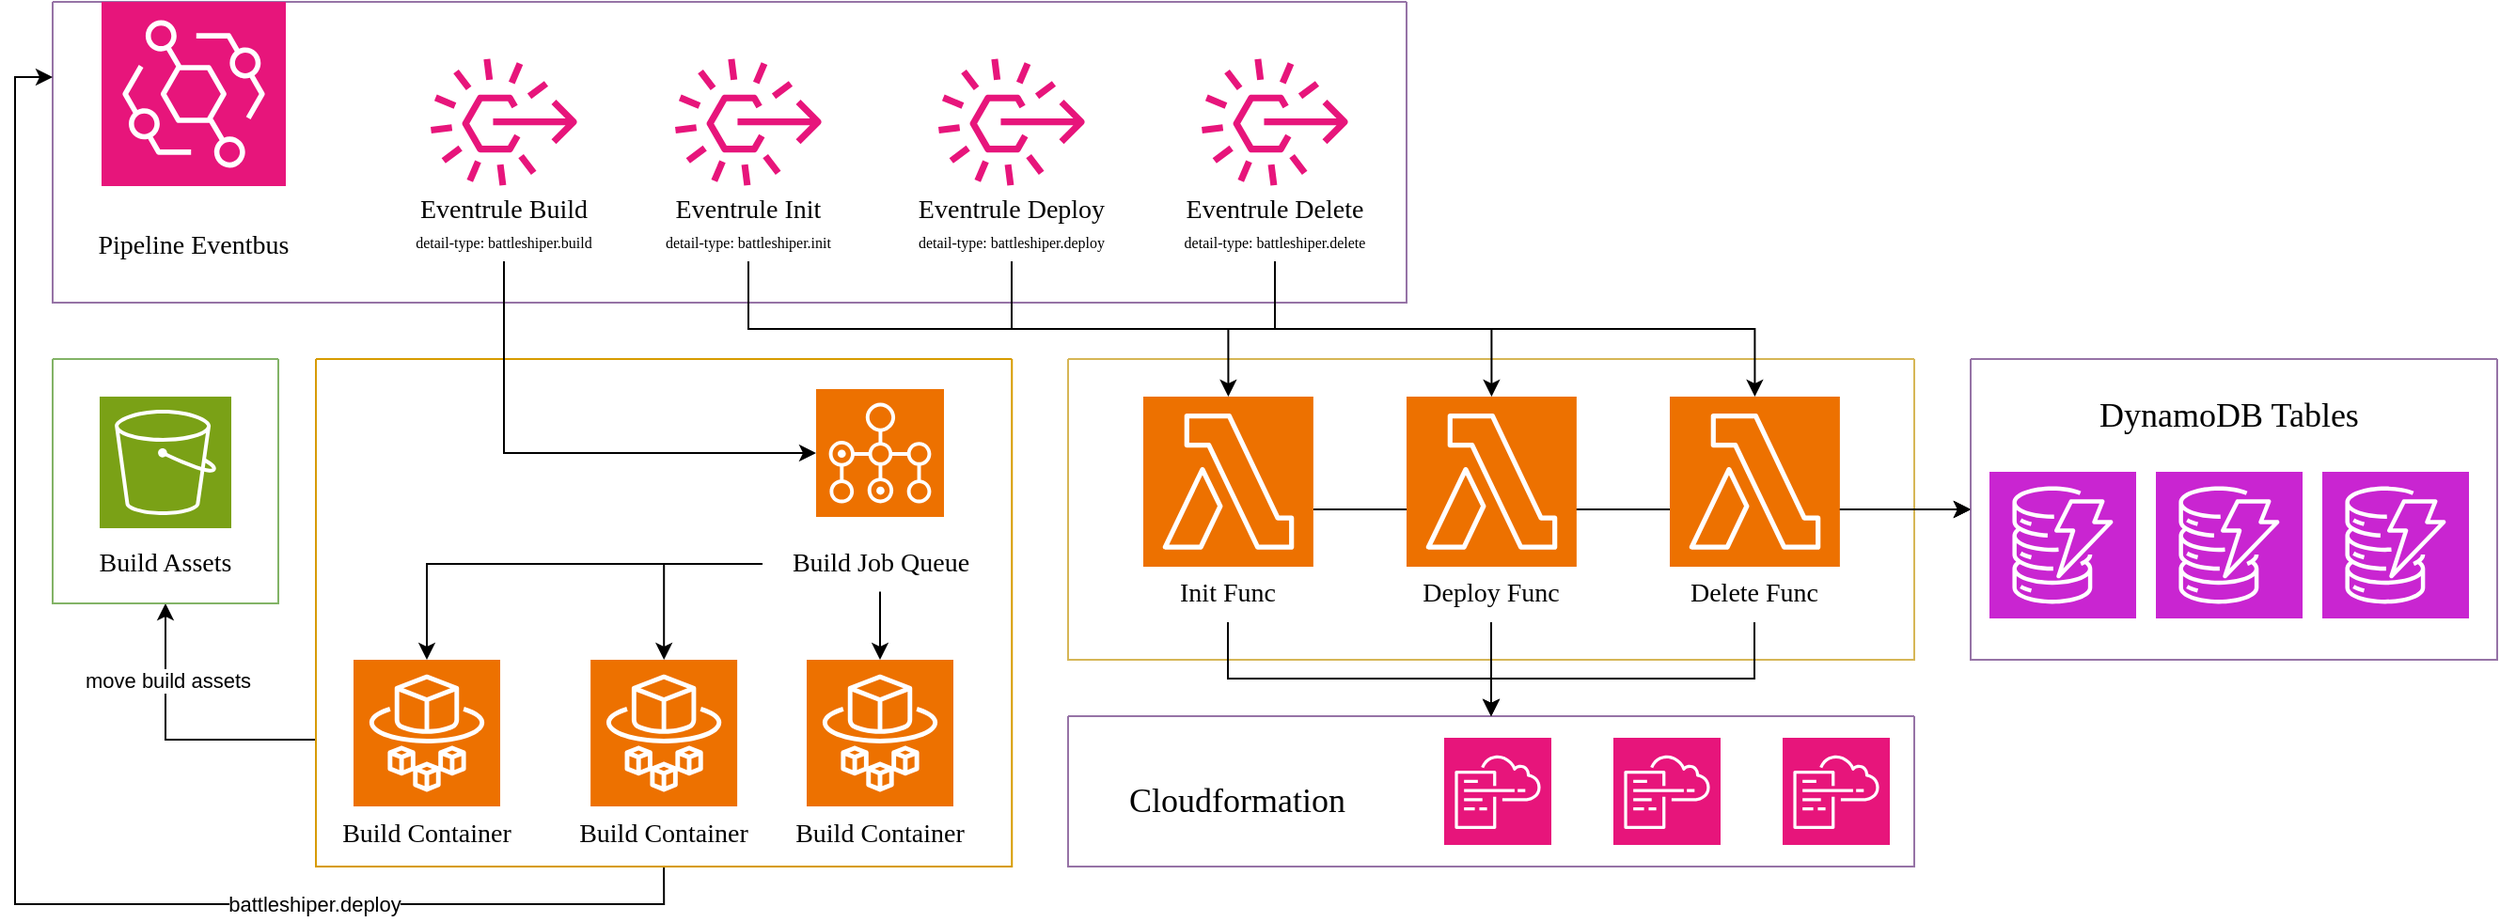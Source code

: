 <mxfile version="24.7.16">
  <diagram name="Page-1" id="6g8dKji7r0EmzBupbdWJ">
    <mxGraphModel dx="2206" dy="1218" grid="1" gridSize="10" guides="1" tooltips="1" connect="1" arrows="1" fold="1" page="1" pageScale="1" pageWidth="850" pageHeight="1100" math="0" shadow="0">
      <root>
        <mxCell id="0" />
        <mxCell id="1" parent="0" />
        <mxCell id="DmJ9TZODRg7mhRMbHm29-1" style="edgeStyle=orthogonalEdgeStyle;rounded=0;orthogonalLoop=1;jettySize=auto;html=1;entryX=0;entryY=0.5;entryDx=0;entryDy=0;" edge="1" parent="1" source="DmJ9TZODRg7mhRMbHm29-27" target="DmJ9TZODRg7mhRMbHm29-53">
          <mxGeometry relative="1" as="geometry">
            <Array as="points">
              <mxPoint x="840" y="610" />
              <mxPoint x="840" y="610" />
            </Array>
          </mxGeometry>
        </mxCell>
        <mxCell id="DmJ9TZODRg7mhRMbHm29-2" style="edgeStyle=orthogonalEdgeStyle;rounded=0;orthogonalLoop=1;jettySize=auto;html=1;entryX=0;entryY=0.5;entryDx=0;entryDy=0;" edge="1" parent="1" source="DmJ9TZODRg7mhRMbHm29-32" target="DmJ9TZODRg7mhRMbHm29-53">
          <mxGeometry relative="1" as="geometry">
            <mxPoint x="1070" y="610" as="targetPoint" />
            <Array as="points">
              <mxPoint x="1050" y="610" />
              <mxPoint x="1050" y="610" />
            </Array>
          </mxGeometry>
        </mxCell>
        <mxCell id="DmJ9TZODRg7mhRMbHm29-3" value="" style="swimlane;startSize=0;fontFamily=Ubuntu;fontSource=https%3A%2F%2Ffonts.googleapis.com%2Fcss%3Ffamily%3DUbuntu;fillColor=#e1d5e7;strokeColor=#9673a6;" vertex="1" parent="1">
          <mxGeometry x="80" y="340" width="720" height="160" as="geometry" />
        </mxCell>
        <mxCell id="DmJ9TZODRg7mhRMbHm29-4" value="" style="group;fontFamily=Ubuntu;fontSource=https%3A%2F%2Ffonts.googleapis.com%2Fcss%3Ffamily%3DUbuntu;" vertex="1" connectable="0" parent="DmJ9TZODRg7mhRMbHm29-3">
          <mxGeometry width="150" height="150" as="geometry" />
        </mxCell>
        <mxCell id="DmJ9TZODRg7mhRMbHm29-5" value="&lt;span style=&quot;font-size: 14px;&quot;&gt;Pipeline Eventbus&lt;/span&gt;" style="text;html=1;align=center;verticalAlign=middle;whiteSpace=wrap;rounded=0;fontFamily=Ubuntu;fontSource=https%3A%2F%2Ffonts.googleapis.com%2Fcss%3Ffamily%3DUbuntu;" vertex="1" parent="DmJ9TZODRg7mhRMbHm29-4">
          <mxGeometry y="110" width="150" height="40" as="geometry" />
        </mxCell>
        <mxCell id="DmJ9TZODRg7mhRMbHm29-6" value="" style="sketch=0;points=[[0,0,0],[0.25,0,0],[0.5,0,0],[0.75,0,0],[1,0,0],[0,1,0],[0.25,1,0],[0.5,1,0],[0.75,1,0],[1,1,0],[0,0.25,0],[0,0.5,0],[0,0.75,0],[1,0.25,0],[1,0.5,0],[1,0.75,0]];outlineConnect=0;fontColor=#232F3E;fillColor=#E7157B;strokeColor=#ffffff;dashed=0;verticalLabelPosition=bottom;verticalAlign=top;align=center;html=1;fontSize=12;fontStyle=0;aspect=fixed;shape=mxgraph.aws4.resourceIcon;resIcon=mxgraph.aws4.eventbridge;" vertex="1" parent="DmJ9TZODRg7mhRMbHm29-4">
          <mxGeometry x="26" width="98" height="98" as="geometry" />
        </mxCell>
        <mxCell id="DmJ9TZODRg7mhRMbHm29-7" value="" style="group" vertex="1" connectable="0" parent="DmJ9TZODRg7mhRMbHm29-3">
          <mxGeometry x="180" y="30" width="120" height="108" as="geometry" />
        </mxCell>
        <mxCell id="DmJ9TZODRg7mhRMbHm29-8" value="" style="sketch=0;outlineConnect=0;fontColor=#232F3E;gradientColor=none;fillColor=#E7157B;strokeColor=none;dashed=0;verticalLabelPosition=bottom;verticalAlign=top;align=center;html=1;fontSize=12;fontStyle=0;aspect=fixed;pointerEvents=1;shape=mxgraph.aws4.rule_3;" vertex="1" parent="DmJ9TZODRg7mhRMbHm29-7">
          <mxGeometry x="21" width="78" height="68" as="geometry" />
        </mxCell>
        <mxCell id="DmJ9TZODRg7mhRMbHm29-9" value="&lt;span style=&quot;font-size: 14px;&quot;&gt;Eventrule Build&lt;/span&gt;&lt;div&gt;&lt;font style=&quot;font-size: 8px;&quot;&gt;detail-type: battleshiper.build&lt;/font&gt;&lt;/div&gt;" style="text;html=1;align=center;verticalAlign=middle;whiteSpace=wrap;rounded=0;fontFamily=Ubuntu;fontSource=https%3A%2F%2Ffonts.googleapis.com%2Fcss%3Ffamily%3DUbuntu;" vertex="1" parent="DmJ9TZODRg7mhRMbHm29-7">
          <mxGeometry y="68" width="120" height="40" as="geometry" />
        </mxCell>
        <mxCell id="DmJ9TZODRg7mhRMbHm29-10" value="" style="group" vertex="1" connectable="0" parent="DmJ9TZODRg7mhRMbHm29-3">
          <mxGeometry x="450" y="30" width="120" height="108" as="geometry" />
        </mxCell>
        <mxCell id="DmJ9TZODRg7mhRMbHm29-11" value="" style="sketch=0;outlineConnect=0;fontColor=#232F3E;gradientColor=none;fillColor=#E7157B;strokeColor=none;dashed=0;verticalLabelPosition=bottom;verticalAlign=top;align=center;html=1;fontSize=12;fontStyle=0;aspect=fixed;pointerEvents=1;shape=mxgraph.aws4.rule_3;" vertex="1" parent="DmJ9TZODRg7mhRMbHm29-10">
          <mxGeometry x="21" width="78" height="68" as="geometry" />
        </mxCell>
        <mxCell id="DmJ9TZODRg7mhRMbHm29-12" value="&lt;span style=&quot;font-size: 14px;&quot;&gt;Eventrule Deploy&lt;/span&gt;&lt;div&gt;&lt;font style=&quot;font-size: 8px;&quot;&gt;detail-type: battleshiper.deploy&lt;/font&gt;&lt;/div&gt;" style="text;html=1;align=center;verticalAlign=middle;whiteSpace=wrap;rounded=0;fontFamily=Ubuntu;fontSource=https%3A%2F%2Ffonts.googleapis.com%2Fcss%3Ffamily%3DUbuntu;" vertex="1" parent="DmJ9TZODRg7mhRMbHm29-10">
          <mxGeometry y="68" width="120" height="40" as="geometry" />
        </mxCell>
        <mxCell id="DmJ9TZODRg7mhRMbHm29-13" value="" style="group" vertex="1" connectable="0" parent="DmJ9TZODRg7mhRMbHm29-3">
          <mxGeometry x="310" y="30" width="120" height="108" as="geometry" />
        </mxCell>
        <mxCell id="DmJ9TZODRg7mhRMbHm29-14" value="" style="sketch=0;outlineConnect=0;fontColor=#232F3E;gradientColor=none;fillColor=#E7157B;strokeColor=none;dashed=0;verticalLabelPosition=bottom;verticalAlign=top;align=center;html=1;fontSize=12;fontStyle=0;aspect=fixed;pointerEvents=1;shape=mxgraph.aws4.rule_3;" vertex="1" parent="DmJ9TZODRg7mhRMbHm29-13">
          <mxGeometry x="21" width="78" height="68" as="geometry" />
        </mxCell>
        <mxCell id="DmJ9TZODRg7mhRMbHm29-15" value="&lt;span style=&quot;font-size: 14px;&quot;&gt;Eventrule Init&lt;/span&gt;&lt;div&gt;&lt;font style=&quot;font-size: 8px;&quot;&gt;detail-type: battleshiper.init&lt;/font&gt;&lt;/div&gt;" style="text;html=1;align=center;verticalAlign=middle;whiteSpace=wrap;rounded=0;fontFamily=Ubuntu;fontSource=https%3A%2F%2Ffonts.googleapis.com%2Fcss%3Ffamily%3DUbuntu;" vertex="1" parent="DmJ9TZODRg7mhRMbHm29-13">
          <mxGeometry y="68" width="120" height="40" as="geometry" />
        </mxCell>
        <mxCell id="DmJ9TZODRg7mhRMbHm29-16" value="" style="group" vertex="1" connectable="0" parent="DmJ9TZODRg7mhRMbHm29-3">
          <mxGeometry x="590" y="30" width="120" height="108" as="geometry" />
        </mxCell>
        <mxCell id="DmJ9TZODRg7mhRMbHm29-17" value="" style="sketch=0;outlineConnect=0;fontColor=#232F3E;gradientColor=none;fillColor=#E7157B;strokeColor=none;dashed=0;verticalLabelPosition=bottom;verticalAlign=top;align=center;html=1;fontSize=12;fontStyle=0;aspect=fixed;pointerEvents=1;shape=mxgraph.aws4.rule_3;" vertex="1" parent="DmJ9TZODRg7mhRMbHm29-16">
          <mxGeometry x="21" width="78" height="68" as="geometry" />
        </mxCell>
        <mxCell id="DmJ9TZODRg7mhRMbHm29-18" value="&lt;span style=&quot;font-size: 14px;&quot;&gt;Eventrule Delete&lt;/span&gt;&lt;div&gt;&lt;font style=&quot;font-size: 8px;&quot;&gt;detail-type: battleshiper.delete&lt;/font&gt;&lt;/div&gt;" style="text;html=1;align=center;verticalAlign=middle;whiteSpace=wrap;rounded=0;fontFamily=Ubuntu;fontSource=https%3A%2F%2Ffonts.googleapis.com%2Fcss%3Ffamily%3DUbuntu;" vertex="1" parent="DmJ9TZODRg7mhRMbHm29-16">
          <mxGeometry y="68" width="120" height="40" as="geometry" />
        </mxCell>
        <mxCell id="DmJ9TZODRg7mhRMbHm29-19" value="" style="swimlane;startSize=0;fontFamily=Ubuntu;fontSource=https%3A%2F%2Ffonts.googleapis.com%2Fcss%3Ffamily%3DUbuntu;fillColor=#fff2cc;strokeColor=#d6b656;" vertex="1" parent="1">
          <mxGeometry x="620" y="530" width="450" height="160" as="geometry" />
        </mxCell>
        <mxCell id="DmJ9TZODRg7mhRMbHm29-20" value="" style="group" vertex="1" connectable="0" parent="DmJ9TZODRg7mhRMbHm29-19">
          <mxGeometry x="310" y="20" width="120.24" height="120.0" as="geometry" />
        </mxCell>
        <mxCell id="DmJ9TZODRg7mhRMbHm29-21" value="" style="group" vertex="1" connectable="0" parent="DmJ9TZODRg7mhRMbHm29-20">
          <mxGeometry x="10" width="110.24" height="90.44" as="geometry" />
        </mxCell>
        <mxCell id="DmJ9TZODRg7mhRMbHm29-22" value="" style="sketch=0;points=[[0,0,0],[0.25,0,0],[0.5,0,0],[0.75,0,0],[1,0,0],[0,1,0],[0.25,1,0],[0.5,1,0],[0.75,1,0],[1,1,0],[0,0.25,0],[0,0.5,0],[0,0.75,0],[1,0.25,0],[1,0.5,0],[1,0.75,0]];outlineConnect=0;fontColor=#232F3E;fillColor=#ED7100;strokeColor=#ffffff;dashed=0;verticalLabelPosition=bottom;verticalAlign=top;align=center;html=1;fontSize=12;fontStyle=0;aspect=fixed;shape=mxgraph.aws4.resourceIcon;resIcon=mxgraph.aws4.lambda;fontFamily=Ubuntu;fontSource=https%3A%2F%2Ffonts.googleapis.com%2Fcss%3Ffamily%3DUbuntu;" vertex="1" parent="DmJ9TZODRg7mhRMbHm29-21">
          <mxGeometry width="90.44" height="90.44" as="geometry" />
        </mxCell>
        <mxCell id="DmJ9TZODRg7mhRMbHm29-23" value="" style="shape=image;verticalLabelPosition=bottom;labelBackgroundColor=default;verticalAlign=top;aspect=fixed;imageAspect=0;image=https://static-00.iconduck.com/assets.00/file-type-go-icon-256x123-1zcguckk.png;" vertex="1" parent="DmJ9TZODRg7mhRMbHm29-21">
          <mxGeometry x="46.89" y="60" width="63.35" height="30.44" as="geometry" />
        </mxCell>
        <mxCell id="DmJ9TZODRg7mhRMbHm29-24" value="&lt;span style=&quot;font-size: 14px;&quot;&gt;Delete Func&lt;/span&gt;" style="text;html=1;align=center;verticalAlign=middle;whiteSpace=wrap;rounded=0;fontFamily=Ubuntu;fontSource=https%3A%2F%2Ffonts.googleapis.com%2Fcss%3Ffamily%3DUbuntu;" vertex="1" parent="DmJ9TZODRg7mhRMbHm29-20">
          <mxGeometry y="90.44" width="110" height="29.56" as="geometry" />
        </mxCell>
        <mxCell id="DmJ9TZODRg7mhRMbHm29-25" value="" style="group" vertex="1" connectable="0" parent="DmJ9TZODRg7mhRMbHm29-19">
          <mxGeometry x="30" y="20" width="120.24" height="120.0" as="geometry" />
        </mxCell>
        <mxCell id="DmJ9TZODRg7mhRMbHm29-26" value="" style="group" vertex="1" connectable="0" parent="DmJ9TZODRg7mhRMbHm29-25">
          <mxGeometry x="10" width="110.24" height="90.44" as="geometry" />
        </mxCell>
        <mxCell id="DmJ9TZODRg7mhRMbHm29-27" value="" style="sketch=0;points=[[0,0,0],[0.25,0,0],[0.5,0,0],[0.75,0,0],[1,0,0],[0,1,0],[0.25,1,0],[0.5,1,0],[0.75,1,0],[1,1,0],[0,0.25,0],[0,0.5,0],[0,0.75,0],[1,0.25,0],[1,0.5,0],[1,0.75,0]];outlineConnect=0;fontColor=#232F3E;fillColor=#ED7100;strokeColor=#ffffff;dashed=0;verticalLabelPosition=bottom;verticalAlign=top;align=center;html=1;fontSize=12;fontStyle=0;aspect=fixed;shape=mxgraph.aws4.resourceIcon;resIcon=mxgraph.aws4.lambda;fontFamily=Ubuntu;fontSource=https%3A%2F%2Ffonts.googleapis.com%2Fcss%3Ffamily%3DUbuntu;" vertex="1" parent="DmJ9TZODRg7mhRMbHm29-26">
          <mxGeometry width="90.44" height="90.44" as="geometry" />
        </mxCell>
        <mxCell id="DmJ9TZODRg7mhRMbHm29-28" value="" style="shape=image;verticalLabelPosition=bottom;labelBackgroundColor=default;verticalAlign=top;aspect=fixed;imageAspect=0;image=https://static-00.iconduck.com/assets.00/file-type-go-icon-256x123-1zcguckk.png;" vertex="1" parent="DmJ9TZODRg7mhRMbHm29-26">
          <mxGeometry x="46.89" y="60" width="63.35" height="30.44" as="geometry" />
        </mxCell>
        <mxCell id="DmJ9TZODRg7mhRMbHm29-29" value="&lt;span style=&quot;font-size: 14px;&quot;&gt;Init Func&lt;/span&gt;" style="text;html=1;align=center;verticalAlign=middle;whiteSpace=wrap;rounded=0;fontFamily=Ubuntu;fontSource=https%3A%2F%2Ffonts.googleapis.com%2Fcss%3Ffamily%3DUbuntu;" vertex="1" parent="DmJ9TZODRg7mhRMbHm29-25">
          <mxGeometry y="90.44" width="110" height="29.56" as="geometry" />
        </mxCell>
        <mxCell id="DmJ9TZODRg7mhRMbHm29-30" value="" style="group" vertex="1" connectable="0" parent="DmJ9TZODRg7mhRMbHm29-19">
          <mxGeometry x="170" y="20" width="120.24" height="120.0" as="geometry" />
        </mxCell>
        <mxCell id="DmJ9TZODRg7mhRMbHm29-31" value="" style="group" vertex="1" connectable="0" parent="DmJ9TZODRg7mhRMbHm29-30">
          <mxGeometry x="10" width="110.24" height="90.44" as="geometry" />
        </mxCell>
        <mxCell id="DmJ9TZODRg7mhRMbHm29-32" value="" style="sketch=0;points=[[0,0,0],[0.25,0,0],[0.5,0,0],[0.75,0,0],[1,0,0],[0,1,0],[0.25,1,0],[0.5,1,0],[0.75,1,0],[1,1,0],[0,0.25,0],[0,0.5,0],[0,0.75,0],[1,0.25,0],[1,0.5,0],[1,0.75,0]];outlineConnect=0;fontColor=#232F3E;fillColor=#ED7100;strokeColor=#ffffff;dashed=0;verticalLabelPosition=bottom;verticalAlign=top;align=center;html=1;fontSize=12;fontStyle=0;aspect=fixed;shape=mxgraph.aws4.resourceIcon;resIcon=mxgraph.aws4.lambda;fontFamily=Ubuntu;fontSource=https%3A%2F%2Ffonts.googleapis.com%2Fcss%3Ffamily%3DUbuntu;" vertex="1" parent="DmJ9TZODRg7mhRMbHm29-31">
          <mxGeometry width="90.44" height="90.44" as="geometry" />
        </mxCell>
        <mxCell id="DmJ9TZODRg7mhRMbHm29-33" value="" style="shape=image;verticalLabelPosition=bottom;labelBackgroundColor=default;verticalAlign=top;aspect=fixed;imageAspect=0;image=https://static-00.iconduck.com/assets.00/file-type-go-icon-256x123-1zcguckk.png;" vertex="1" parent="DmJ9TZODRg7mhRMbHm29-31">
          <mxGeometry x="46.89" y="60" width="63.35" height="30.44" as="geometry" />
        </mxCell>
        <mxCell id="DmJ9TZODRg7mhRMbHm29-34" value="&lt;span style=&quot;font-size: 14px;&quot;&gt;Deploy Func&lt;/span&gt;" style="text;html=1;align=center;verticalAlign=middle;whiteSpace=wrap;rounded=0;fontFamily=Ubuntu;fontSource=https%3A%2F%2Ffonts.googleapis.com%2Fcss%3Ffamily%3DUbuntu;" vertex="1" parent="DmJ9TZODRg7mhRMbHm29-30">
          <mxGeometry y="90.44" width="110" height="29.56" as="geometry" />
        </mxCell>
        <mxCell id="DmJ9TZODRg7mhRMbHm29-35" style="edgeStyle=orthogonalEdgeStyle;rounded=0;orthogonalLoop=1;jettySize=auto;html=1;entryX=0;entryY=0.25;entryDx=0;entryDy=0;exitX=0.5;exitY=1;exitDx=0;exitDy=0;" edge="1" parent="1" source="DmJ9TZODRg7mhRMbHm29-37" target="DmJ9TZODRg7mhRMbHm29-3">
          <mxGeometry relative="1" as="geometry">
            <Array as="points">
              <mxPoint x="405" y="820" />
              <mxPoint x="60" y="820" />
              <mxPoint x="60" y="380" />
            </Array>
          </mxGeometry>
        </mxCell>
        <mxCell id="DmJ9TZODRg7mhRMbHm29-36" value="battleshiper.deploy" style="edgeLabel;html=1;align=center;verticalAlign=middle;resizable=0;points=[];" vertex="1" connectable="0" parent="DmJ9TZODRg7mhRMbHm29-35">
          <mxGeometry x="-0.44" y="1" relative="1" as="geometry">
            <mxPoint x="25" y="-1" as="offset" />
          </mxGeometry>
        </mxCell>
        <mxCell id="DmJ9TZODRg7mhRMbHm29-163" style="edgeStyle=orthogonalEdgeStyle;rounded=0;orthogonalLoop=1;jettySize=auto;html=1;entryX=0.5;entryY=1;entryDx=0;entryDy=0;exitX=0;exitY=0.75;exitDx=0;exitDy=0;" edge="1" parent="1" source="DmJ9TZODRg7mhRMbHm29-37" target="DmJ9TZODRg7mhRMbHm29-159">
          <mxGeometry relative="1" as="geometry" />
        </mxCell>
        <mxCell id="DmJ9TZODRg7mhRMbHm29-164" value="move build assets" style="edgeLabel;html=1;align=center;verticalAlign=middle;resizable=0;points=[];" vertex="1" connectable="0" parent="DmJ9TZODRg7mhRMbHm29-163">
          <mxGeometry x="-0.27" y="1" relative="1" as="geometry">
            <mxPoint x="-24" y="-33" as="offset" />
          </mxGeometry>
        </mxCell>
        <mxCell id="DmJ9TZODRg7mhRMbHm29-37" value="" style="swimlane;startSize=0;fontFamily=Ubuntu;fontSource=https%3A%2F%2Ffonts.googleapis.com%2Fcss%3Ffamily%3DUbuntu;fillColor=#ffe6cc;strokeColor=#d79b00;" vertex="1" parent="1">
          <mxGeometry x="220" y="530" width="370.12" height="270" as="geometry" />
        </mxCell>
        <mxCell id="DmJ9TZODRg7mhRMbHm29-38" value="" style="group;fontFamily=Ubuntu;fontSource=https%3A%2F%2Ffonts.googleapis.com%2Fcss%3Ffamily%3DUbuntu;" vertex="1" connectable="0" parent="DmJ9TZODRg7mhRMbHm29-37">
          <mxGeometry x="250" y="10" width="105" height="113.78" as="geometry" />
        </mxCell>
        <mxCell id="DmJ9TZODRg7mhRMbHm29-39" value="&lt;span style=&quot;font-size: 14px;&quot;&gt;Build Job Queue&lt;/span&gt;" style="text;html=1;align=center;verticalAlign=middle;whiteSpace=wrap;rounded=0;fontFamily=Ubuntu;fontSource=https%3A%2F%2Ffonts.googleapis.com%2Fcss%3Ffamily%3DUbuntu;" vertex="1" parent="DmJ9TZODRg7mhRMbHm29-38">
          <mxGeometry x="-12.5" y="84.22" width="125" height="29.56" as="geometry" />
        </mxCell>
        <mxCell id="DmJ9TZODRg7mhRMbHm29-40" value="" style="sketch=0;points=[[0,0,0],[0.25,0,0],[0.5,0,0],[0.75,0,0],[1,0,0],[0,1,0],[0.25,1,0],[0.5,1,0],[0.75,1,0],[1,1,0],[0,0.25,0],[0,0.5,0],[0,0.75,0],[1,0.25,0],[1,0.5,0],[1,0.75,0]];outlineConnect=0;fontColor=#232F3E;fillColor=#ED7100;strokeColor=#ffffff;dashed=0;verticalLabelPosition=bottom;verticalAlign=top;align=center;html=1;fontSize=12;fontStyle=0;aspect=fixed;shape=mxgraph.aws4.resourceIcon;resIcon=mxgraph.aws4.batch;" vertex="1" parent="DmJ9TZODRg7mhRMbHm29-38">
          <mxGeometry x="16" y="6" width="68" height="68" as="geometry" />
        </mxCell>
        <mxCell id="DmJ9TZODRg7mhRMbHm29-41" style="edgeStyle=orthogonalEdgeStyle;rounded=0;orthogonalLoop=1;jettySize=auto;html=1;entryX=0.5;entryY=0;entryDx=0;entryDy=0;entryPerimeter=0;" edge="1" parent="DmJ9TZODRg7mhRMbHm29-37" source="DmJ9TZODRg7mhRMbHm29-39" target="DmJ9TZODRg7mhRMbHm29-45">
          <mxGeometry relative="1" as="geometry" />
        </mxCell>
        <mxCell id="DmJ9TZODRg7mhRMbHm29-42" style="edgeStyle=orthogonalEdgeStyle;rounded=0;orthogonalLoop=1;jettySize=auto;html=1;" edge="1" parent="DmJ9TZODRg7mhRMbHm29-37" source="DmJ9TZODRg7mhRMbHm29-39" target="DmJ9TZODRg7mhRMbHm29-48">
          <mxGeometry relative="1" as="geometry" />
        </mxCell>
        <mxCell id="DmJ9TZODRg7mhRMbHm29-43" style="edgeStyle=orthogonalEdgeStyle;rounded=0;orthogonalLoop=1;jettySize=auto;html=1;entryX=0.5;entryY=0;entryDx=0;entryDy=0;entryPerimeter=0;" edge="1" parent="DmJ9TZODRg7mhRMbHm29-37" source="DmJ9TZODRg7mhRMbHm29-39" target="DmJ9TZODRg7mhRMbHm29-51">
          <mxGeometry relative="1" as="geometry" />
        </mxCell>
        <mxCell id="DmJ9TZODRg7mhRMbHm29-44" value="" style="group" vertex="1" connectable="0" parent="DmJ9TZODRg7mhRMbHm29-37">
          <mxGeometry x="4" y="160" width="110" height="107.56" as="geometry" />
        </mxCell>
        <mxCell id="DmJ9TZODRg7mhRMbHm29-45" value="" style="sketch=0;points=[[0,0,0],[0.25,0,0],[0.5,0,0],[0.75,0,0],[1,0,0],[0,1,0],[0.25,1,0],[0.5,1,0],[0.75,1,0],[1,1,0],[0,0.25,0],[0,0.5,0],[0,0.75,0],[1,0.25,0],[1,0.5,0],[1,0.75,0]];outlineConnect=0;fontColor=#232F3E;fillColor=#ED7100;strokeColor=#ffffff;dashed=0;verticalLabelPosition=bottom;verticalAlign=top;align=center;html=1;fontSize=12;fontStyle=0;aspect=fixed;shape=mxgraph.aws4.resourceIcon;resIcon=mxgraph.aws4.fargate;" vertex="1" parent="DmJ9TZODRg7mhRMbHm29-44">
          <mxGeometry x="16" width="78" height="78" as="geometry" />
        </mxCell>
        <mxCell id="DmJ9TZODRg7mhRMbHm29-46" value="&lt;span style=&quot;font-size: 14px;&quot;&gt;Build Container&lt;/span&gt;" style="text;html=1;align=center;verticalAlign=middle;whiteSpace=wrap;rounded=0;fontFamily=Ubuntu;fontSource=https%3A%2F%2Ffonts.googleapis.com%2Fcss%3Ffamily%3DUbuntu;" vertex="1" parent="DmJ9TZODRg7mhRMbHm29-44">
          <mxGeometry y="78" width="110" height="29.56" as="geometry" />
        </mxCell>
        <mxCell id="DmJ9TZODRg7mhRMbHm29-47" value="" style="group" vertex="1" connectable="0" parent="DmJ9TZODRg7mhRMbHm29-37">
          <mxGeometry x="130.06" y="160" width="110" height="107.56" as="geometry" />
        </mxCell>
        <mxCell id="DmJ9TZODRg7mhRMbHm29-48" value="" style="sketch=0;points=[[0,0,0],[0.25,0,0],[0.5,0,0],[0.75,0,0],[1,0,0],[0,1,0],[0.25,1,0],[0.5,1,0],[0.75,1,0],[1,1,0],[0,0.25,0],[0,0.5,0],[0,0.75,0],[1,0.25,0],[1,0.5,0],[1,0.75,0]];outlineConnect=0;fontColor=#232F3E;fillColor=#ED7100;strokeColor=#ffffff;dashed=0;verticalLabelPosition=bottom;verticalAlign=top;align=center;html=1;fontSize=12;fontStyle=0;aspect=fixed;shape=mxgraph.aws4.resourceIcon;resIcon=mxgraph.aws4.fargate;" vertex="1" parent="DmJ9TZODRg7mhRMbHm29-47">
          <mxGeometry x="16" width="78" height="78" as="geometry" />
        </mxCell>
        <mxCell id="DmJ9TZODRg7mhRMbHm29-49" value="&lt;span style=&quot;font-size: 14px;&quot;&gt;Build Container&lt;/span&gt;" style="text;html=1;align=center;verticalAlign=middle;whiteSpace=wrap;rounded=0;fontFamily=Ubuntu;fontSource=https%3A%2F%2Ffonts.googleapis.com%2Fcss%3Ffamily%3DUbuntu;" vertex="1" parent="DmJ9TZODRg7mhRMbHm29-47">
          <mxGeometry y="78" width="110" height="29.56" as="geometry" />
        </mxCell>
        <mxCell id="DmJ9TZODRg7mhRMbHm29-50" value="" style="group" vertex="1" connectable="0" parent="DmJ9TZODRg7mhRMbHm29-37">
          <mxGeometry x="245" y="160" width="110" height="107.56" as="geometry" />
        </mxCell>
        <mxCell id="DmJ9TZODRg7mhRMbHm29-51" value="" style="sketch=0;points=[[0,0,0],[0.25,0,0],[0.5,0,0],[0.75,0,0],[1,0,0],[0,1,0],[0.25,1,0],[0.5,1,0],[0.75,1,0],[1,1,0],[0,0.25,0],[0,0.5,0],[0,0.75,0],[1,0.25,0],[1,0.5,0],[1,0.75,0]];outlineConnect=0;fontColor=#232F3E;fillColor=#ED7100;strokeColor=#ffffff;dashed=0;verticalLabelPosition=bottom;verticalAlign=top;align=center;html=1;fontSize=12;fontStyle=0;aspect=fixed;shape=mxgraph.aws4.resourceIcon;resIcon=mxgraph.aws4.fargate;" vertex="1" parent="DmJ9TZODRg7mhRMbHm29-50">
          <mxGeometry x="16" width="78" height="78" as="geometry" />
        </mxCell>
        <mxCell id="DmJ9TZODRg7mhRMbHm29-52" value="&lt;span style=&quot;font-size: 14px;&quot;&gt;Build Container&lt;/span&gt;" style="text;html=1;align=center;verticalAlign=middle;whiteSpace=wrap;rounded=0;fontFamily=Ubuntu;fontSource=https%3A%2F%2Ffonts.googleapis.com%2Fcss%3Ffamily%3DUbuntu;" vertex="1" parent="DmJ9TZODRg7mhRMbHm29-50">
          <mxGeometry y="78" width="110" height="29.56" as="geometry" />
        </mxCell>
        <mxCell id="DmJ9TZODRg7mhRMbHm29-53" value="" style="swimlane;startSize=0;fontFamily=Ubuntu;fontSource=https%3A%2F%2Ffonts.googleapis.com%2Fcss%3Ffamily%3DUbuntu;fillColor=#e1d5e7;strokeColor=#9673a6;" vertex="1" parent="1">
          <mxGeometry x="1100" y="530" width="280" height="160" as="geometry" />
        </mxCell>
        <mxCell id="DmJ9TZODRg7mhRMbHm29-54" value="DynamoDB Tables" style="text;html=1;align=center;verticalAlign=middle;whiteSpace=wrap;rounded=0;fontFamily=Ubuntu;fontSource=https%3A%2F%2Ffonts.googleapis.com%2Fcss%3Ffamily%3DUbuntu;fontSize=18;" vertex="1" parent="DmJ9TZODRg7mhRMbHm29-53">
          <mxGeometry x="10" y="10" width="255" height="40" as="geometry" />
        </mxCell>
        <mxCell id="DmJ9TZODRg7mhRMbHm29-55" value="" style="sketch=0;points=[[0,0,0],[0.25,0,0],[0.5,0,0],[0.75,0,0],[1,0,0],[0,1,0],[0.25,1,0],[0.5,1,0],[0.75,1,0],[1,1,0],[0,0.25,0],[0,0.5,0],[0,0.75,0],[1,0.25,0],[1,0.5,0],[1,0.75,0]];outlineConnect=0;fontColor=#232F3E;fillColor=#C925D1;strokeColor=#ffffff;dashed=0;verticalLabelPosition=bottom;verticalAlign=top;align=center;html=1;fontSize=12;fontStyle=0;aspect=fixed;shape=mxgraph.aws4.resourceIcon;resIcon=mxgraph.aws4.dynamodb;" vertex="1" parent="DmJ9TZODRg7mhRMbHm29-53">
          <mxGeometry x="98.5" y="60" width="78" height="78" as="geometry" />
        </mxCell>
        <mxCell id="DmJ9TZODRg7mhRMbHm29-56" value="" style="sketch=0;points=[[0,0,0],[0.25,0,0],[0.5,0,0],[0.75,0,0],[1,0,0],[0,1,0],[0.25,1,0],[0.5,1,0],[0.75,1,0],[1,1,0],[0,0.25,0],[0,0.5,0],[0,0.75,0],[1,0.25,0],[1,0.5,0],[1,0.75,0]];outlineConnect=0;fontColor=#232F3E;fillColor=#C925D1;strokeColor=#ffffff;dashed=0;verticalLabelPosition=bottom;verticalAlign=top;align=center;html=1;fontSize=12;fontStyle=0;aspect=fixed;shape=mxgraph.aws4.resourceIcon;resIcon=mxgraph.aws4.dynamodb;" vertex="1" parent="DmJ9TZODRg7mhRMbHm29-53">
          <mxGeometry x="187" y="60" width="78" height="78" as="geometry" />
        </mxCell>
        <mxCell id="DmJ9TZODRg7mhRMbHm29-57" value="" style="sketch=0;points=[[0,0,0],[0.25,0,0],[0.5,0,0],[0.75,0,0],[1,0,0],[0,1,0],[0.25,1,0],[0.5,1,0],[0.75,1,0],[1,1,0],[0,0.25,0],[0,0.5,0],[0,0.75,0],[1,0.25,0],[1,0.5,0],[1,0.75,0]];outlineConnect=0;fontColor=#232F3E;fillColor=#C925D1;strokeColor=#ffffff;dashed=0;verticalLabelPosition=bottom;verticalAlign=top;align=center;html=1;fontSize=12;fontStyle=0;aspect=fixed;shape=mxgraph.aws4.resourceIcon;resIcon=mxgraph.aws4.dynamodb;" vertex="1" parent="DmJ9TZODRg7mhRMbHm29-53">
          <mxGeometry x="10" y="60" width="78" height="78" as="geometry" />
        </mxCell>
        <mxCell id="DmJ9TZODRg7mhRMbHm29-58" style="edgeStyle=orthogonalEdgeStyle;rounded=0;orthogonalLoop=1;jettySize=auto;html=1;entryX=0;entryY=0.5;entryDx=0;entryDy=0;entryPerimeter=0;exitX=0.5;exitY=1;exitDx=0;exitDy=0;" edge="1" parent="1" source="DmJ9TZODRg7mhRMbHm29-9" target="DmJ9TZODRg7mhRMbHm29-40">
          <mxGeometry relative="1" as="geometry" />
        </mxCell>
        <mxCell id="DmJ9TZODRg7mhRMbHm29-59" style="edgeStyle=orthogonalEdgeStyle;rounded=0;orthogonalLoop=1;jettySize=auto;html=1;entryX=0.5;entryY=0;entryDx=0;entryDy=0;entryPerimeter=0;exitX=0.5;exitY=1;exitDx=0;exitDy=0;" edge="1" parent="1" source="DmJ9TZODRg7mhRMbHm29-15" target="DmJ9TZODRg7mhRMbHm29-27">
          <mxGeometry relative="1" as="geometry" />
        </mxCell>
        <mxCell id="DmJ9TZODRg7mhRMbHm29-60" style="edgeStyle=orthogonalEdgeStyle;rounded=0;orthogonalLoop=1;jettySize=auto;html=1;entryX=0.5;entryY=0;entryDx=0;entryDy=0;entryPerimeter=0;exitX=0.5;exitY=1;exitDx=0;exitDy=0;" edge="1" parent="1" source="DmJ9TZODRg7mhRMbHm29-12" target="DmJ9TZODRg7mhRMbHm29-32">
          <mxGeometry relative="1" as="geometry" />
        </mxCell>
        <mxCell id="DmJ9TZODRg7mhRMbHm29-61" style="edgeStyle=orthogonalEdgeStyle;rounded=0;orthogonalLoop=1;jettySize=auto;html=1;entryX=0.5;entryY=0;entryDx=0;entryDy=0;entryPerimeter=0;exitX=0.5;exitY=1;exitDx=0;exitDy=0;" edge="1" parent="1" source="DmJ9TZODRg7mhRMbHm29-18" target="DmJ9TZODRg7mhRMbHm29-22">
          <mxGeometry relative="1" as="geometry" />
        </mxCell>
        <mxCell id="DmJ9TZODRg7mhRMbHm29-62" style="edgeStyle=orthogonalEdgeStyle;rounded=0;orthogonalLoop=1;jettySize=auto;html=1;entryX=0;entryY=0.5;entryDx=0;entryDy=0;" edge="1" parent="1" source="DmJ9TZODRg7mhRMbHm29-22" target="DmJ9TZODRg7mhRMbHm29-53">
          <mxGeometry relative="1" as="geometry">
            <Array as="points">
              <mxPoint x="1050" y="610" />
              <mxPoint x="1050" y="610" />
            </Array>
          </mxGeometry>
        </mxCell>
        <mxCell id="DmJ9TZODRg7mhRMbHm29-63" value="" style="swimlane;startSize=0;fontFamily=Ubuntu;fontSource=https%3A%2F%2Ffonts.googleapis.com%2Fcss%3Ffamily%3DUbuntu;fillColor=#e1d5e7;strokeColor=#9673a6;" vertex="1" parent="1">
          <mxGeometry x="620" y="720" width="450" height="80" as="geometry" />
        </mxCell>
        <mxCell id="DmJ9TZODRg7mhRMbHm29-64" value="Cloudformation" style="text;html=1;align=center;verticalAlign=middle;whiteSpace=wrap;rounded=0;fontFamily=Ubuntu;fontSource=https%3A%2F%2Ffonts.googleapis.com%2Fcss%3Ffamily%3DUbuntu;fontSize=18;" vertex="1" parent="DmJ9TZODRg7mhRMbHm29-63">
          <mxGeometry x="10" y="25" width="160" height="40" as="geometry" />
        </mxCell>
        <mxCell id="DmJ9TZODRg7mhRMbHm29-65" value="" style="sketch=0;points=[[0,0,0],[0.25,0,0],[0.5,0,0],[0.75,0,0],[1,0,0],[0,1,0],[0.25,1,0],[0.5,1,0],[0.75,1,0],[1,1,0],[0,0.25,0],[0,0.5,0],[0,0.75,0],[1,0.25,0],[1,0.5,0],[1,0.75,0]];points=[[0,0,0],[0.25,0,0],[0.5,0,0],[0.75,0,0],[1,0,0],[0,1,0],[0.25,1,0],[0.5,1,0],[0.75,1,0],[1,1,0],[0,0.25,0],[0,0.5,0],[0,0.75,0],[1,0.25,0],[1,0.5,0],[1,0.75,0]];outlineConnect=0;fontColor=#232F3E;fillColor=#E7157B;strokeColor=#ffffff;dashed=0;verticalLabelPosition=bottom;verticalAlign=top;align=center;html=1;fontSize=12;fontStyle=0;aspect=fixed;shape=mxgraph.aws4.resourceIcon;resIcon=mxgraph.aws4.cloudformation;" vertex="1" parent="DmJ9TZODRg7mhRMbHm29-63">
          <mxGeometry x="200" y="11.5" width="57" height="57" as="geometry" />
        </mxCell>
        <mxCell id="DmJ9TZODRg7mhRMbHm29-66" value="" style="sketch=0;points=[[0,0,0],[0.25,0,0],[0.5,0,0],[0.75,0,0],[1,0,0],[0,1,0],[0.25,1,0],[0.5,1,0],[0.75,1,0],[1,1,0],[0,0.25,0],[0,0.5,0],[0,0.75,0],[1,0.25,0],[1,0.5,0],[1,0.75,0]];points=[[0,0,0],[0.25,0,0],[0.5,0,0],[0.75,0,0],[1,0,0],[0,1,0],[0.25,1,0],[0.5,1,0],[0.75,1,0],[1,1,0],[0,0.25,0],[0,0.5,0],[0,0.75,0],[1,0.25,0],[1,0.5,0],[1,0.75,0]];outlineConnect=0;fontColor=#232F3E;fillColor=#E7157B;strokeColor=#ffffff;dashed=0;verticalLabelPosition=bottom;verticalAlign=top;align=center;html=1;fontSize=12;fontStyle=0;aspect=fixed;shape=mxgraph.aws4.resourceIcon;resIcon=mxgraph.aws4.cloudformation;" vertex="1" parent="DmJ9TZODRg7mhRMbHm29-63">
          <mxGeometry x="290" y="11.5" width="57" height="57" as="geometry" />
        </mxCell>
        <mxCell id="DmJ9TZODRg7mhRMbHm29-67" value="" style="sketch=0;points=[[0,0,0],[0.25,0,0],[0.5,0,0],[0.75,0,0],[1,0,0],[0,1,0],[0.25,1,0],[0.5,1,0],[0.75,1,0],[1,1,0],[0,0.25,0],[0,0.5,0],[0,0.75,0],[1,0.25,0],[1,0.5,0],[1,0.75,0]];points=[[0,0,0],[0.25,0,0],[0.5,0,0],[0.75,0,0],[1,0,0],[0,1,0],[0.25,1,0],[0.5,1,0],[0.75,1,0],[1,1,0],[0,0.25,0],[0,0.5,0],[0,0.75,0],[1,0.25,0],[1,0.5,0],[1,0.75,0]];outlineConnect=0;fontColor=#232F3E;fillColor=#E7157B;strokeColor=#ffffff;dashed=0;verticalLabelPosition=bottom;verticalAlign=top;align=center;html=1;fontSize=12;fontStyle=0;aspect=fixed;shape=mxgraph.aws4.resourceIcon;resIcon=mxgraph.aws4.cloudformation;" vertex="1" parent="DmJ9TZODRg7mhRMbHm29-63">
          <mxGeometry x="380" y="11.5" width="57" height="57" as="geometry" />
        </mxCell>
        <mxCell id="DmJ9TZODRg7mhRMbHm29-68" style="edgeStyle=orthogonalEdgeStyle;rounded=0;orthogonalLoop=1;jettySize=auto;html=1;entryX=0.5;entryY=0;entryDx=0;entryDy=0;" edge="1" parent="1" source="DmJ9TZODRg7mhRMbHm29-29" target="DmJ9TZODRg7mhRMbHm29-63">
          <mxGeometry relative="1" as="geometry">
            <Array as="points">
              <mxPoint x="705" y="700" />
              <mxPoint x="845" y="700" />
            </Array>
          </mxGeometry>
        </mxCell>
        <mxCell id="DmJ9TZODRg7mhRMbHm29-69" style="edgeStyle=orthogonalEdgeStyle;rounded=0;orthogonalLoop=1;jettySize=auto;html=1;entryX=0.5;entryY=0;entryDx=0;entryDy=0;" edge="1" parent="1" source="DmJ9TZODRg7mhRMbHm29-34" target="DmJ9TZODRg7mhRMbHm29-63">
          <mxGeometry relative="1" as="geometry" />
        </mxCell>
        <mxCell id="DmJ9TZODRg7mhRMbHm29-70" style="edgeStyle=orthogonalEdgeStyle;rounded=0;orthogonalLoop=1;jettySize=auto;html=1;entryX=0.5;entryY=0;entryDx=0;entryDy=0;" edge="1" parent="1" source="DmJ9TZODRg7mhRMbHm29-24" target="DmJ9TZODRg7mhRMbHm29-63">
          <mxGeometry relative="1" as="geometry">
            <Array as="points">
              <mxPoint x="985" y="700" />
              <mxPoint x="845" y="700" />
            </Array>
          </mxGeometry>
        </mxCell>
        <mxCell id="DmJ9TZODRg7mhRMbHm29-159" value="" style="swimlane;startSize=0;fontFamily=Ubuntu;fontSource=https%3A%2F%2Ffonts.googleapis.com%2Fcss%3Ffamily%3DUbuntu;fillColor=#d5e8d4;strokeColor=#82b366;" vertex="1" parent="1">
          <mxGeometry x="80" y="530" width="120" height="130" as="geometry" />
        </mxCell>
        <mxCell id="DmJ9TZODRg7mhRMbHm29-160" value="" style="group;fontFamily=Ubuntu;fontSource=https%3A%2F%2Ffonts.googleapis.com%2Fcss%3Ffamily%3DUbuntu;" vertex="1" connectable="0" parent="DmJ9TZODRg7mhRMbHm29-159">
          <mxGeometry x="10" y="10" width="100" height="113.78" as="geometry" />
        </mxCell>
        <mxCell id="DmJ9TZODRg7mhRMbHm29-161" value="" style="sketch=0;points=[[0,0,0],[0.25,0,0],[0.5,0,0],[0.75,0,0],[1,0,0],[0,1,0],[0.25,1,0],[0.5,1,0],[0.75,1,0],[1,1,0],[0,0.25,0],[0,0.5,0],[0,0.75,0],[1,0.25,0],[1,0.5,0],[1,0.75,0]];outlineConnect=0;fontColor=#232F3E;fillColor=#7AA116;strokeColor=#ffffff;dashed=0;verticalLabelPosition=bottom;verticalAlign=top;align=center;html=1;fontSize=12;fontStyle=0;aspect=fixed;shape=mxgraph.aws4.resourceIcon;resIcon=mxgraph.aws4.s3;fontFamily=Ubuntu;fontSource=https%3A%2F%2Ffonts.googleapis.com%2Fcss%3Ffamily%3DUbuntu;" vertex="1" parent="DmJ9TZODRg7mhRMbHm29-160">
          <mxGeometry x="15" y="10" width="70" height="70" as="geometry" />
        </mxCell>
        <mxCell id="DmJ9TZODRg7mhRMbHm29-162" value="&lt;span style=&quot;font-size: 14px;&quot;&gt;Build Assets&lt;/span&gt;" style="text;html=1;align=center;verticalAlign=middle;whiteSpace=wrap;rounded=0;fontFamily=Ubuntu;fontSource=https%3A%2F%2Ffonts.googleapis.com%2Fcss%3Ffamily%3DUbuntu;" vertex="1" parent="DmJ9TZODRg7mhRMbHm29-160">
          <mxGeometry x="-10" y="84.22" width="120" height="29.56" as="geometry" />
        </mxCell>
      </root>
    </mxGraphModel>
  </diagram>
</mxfile>
